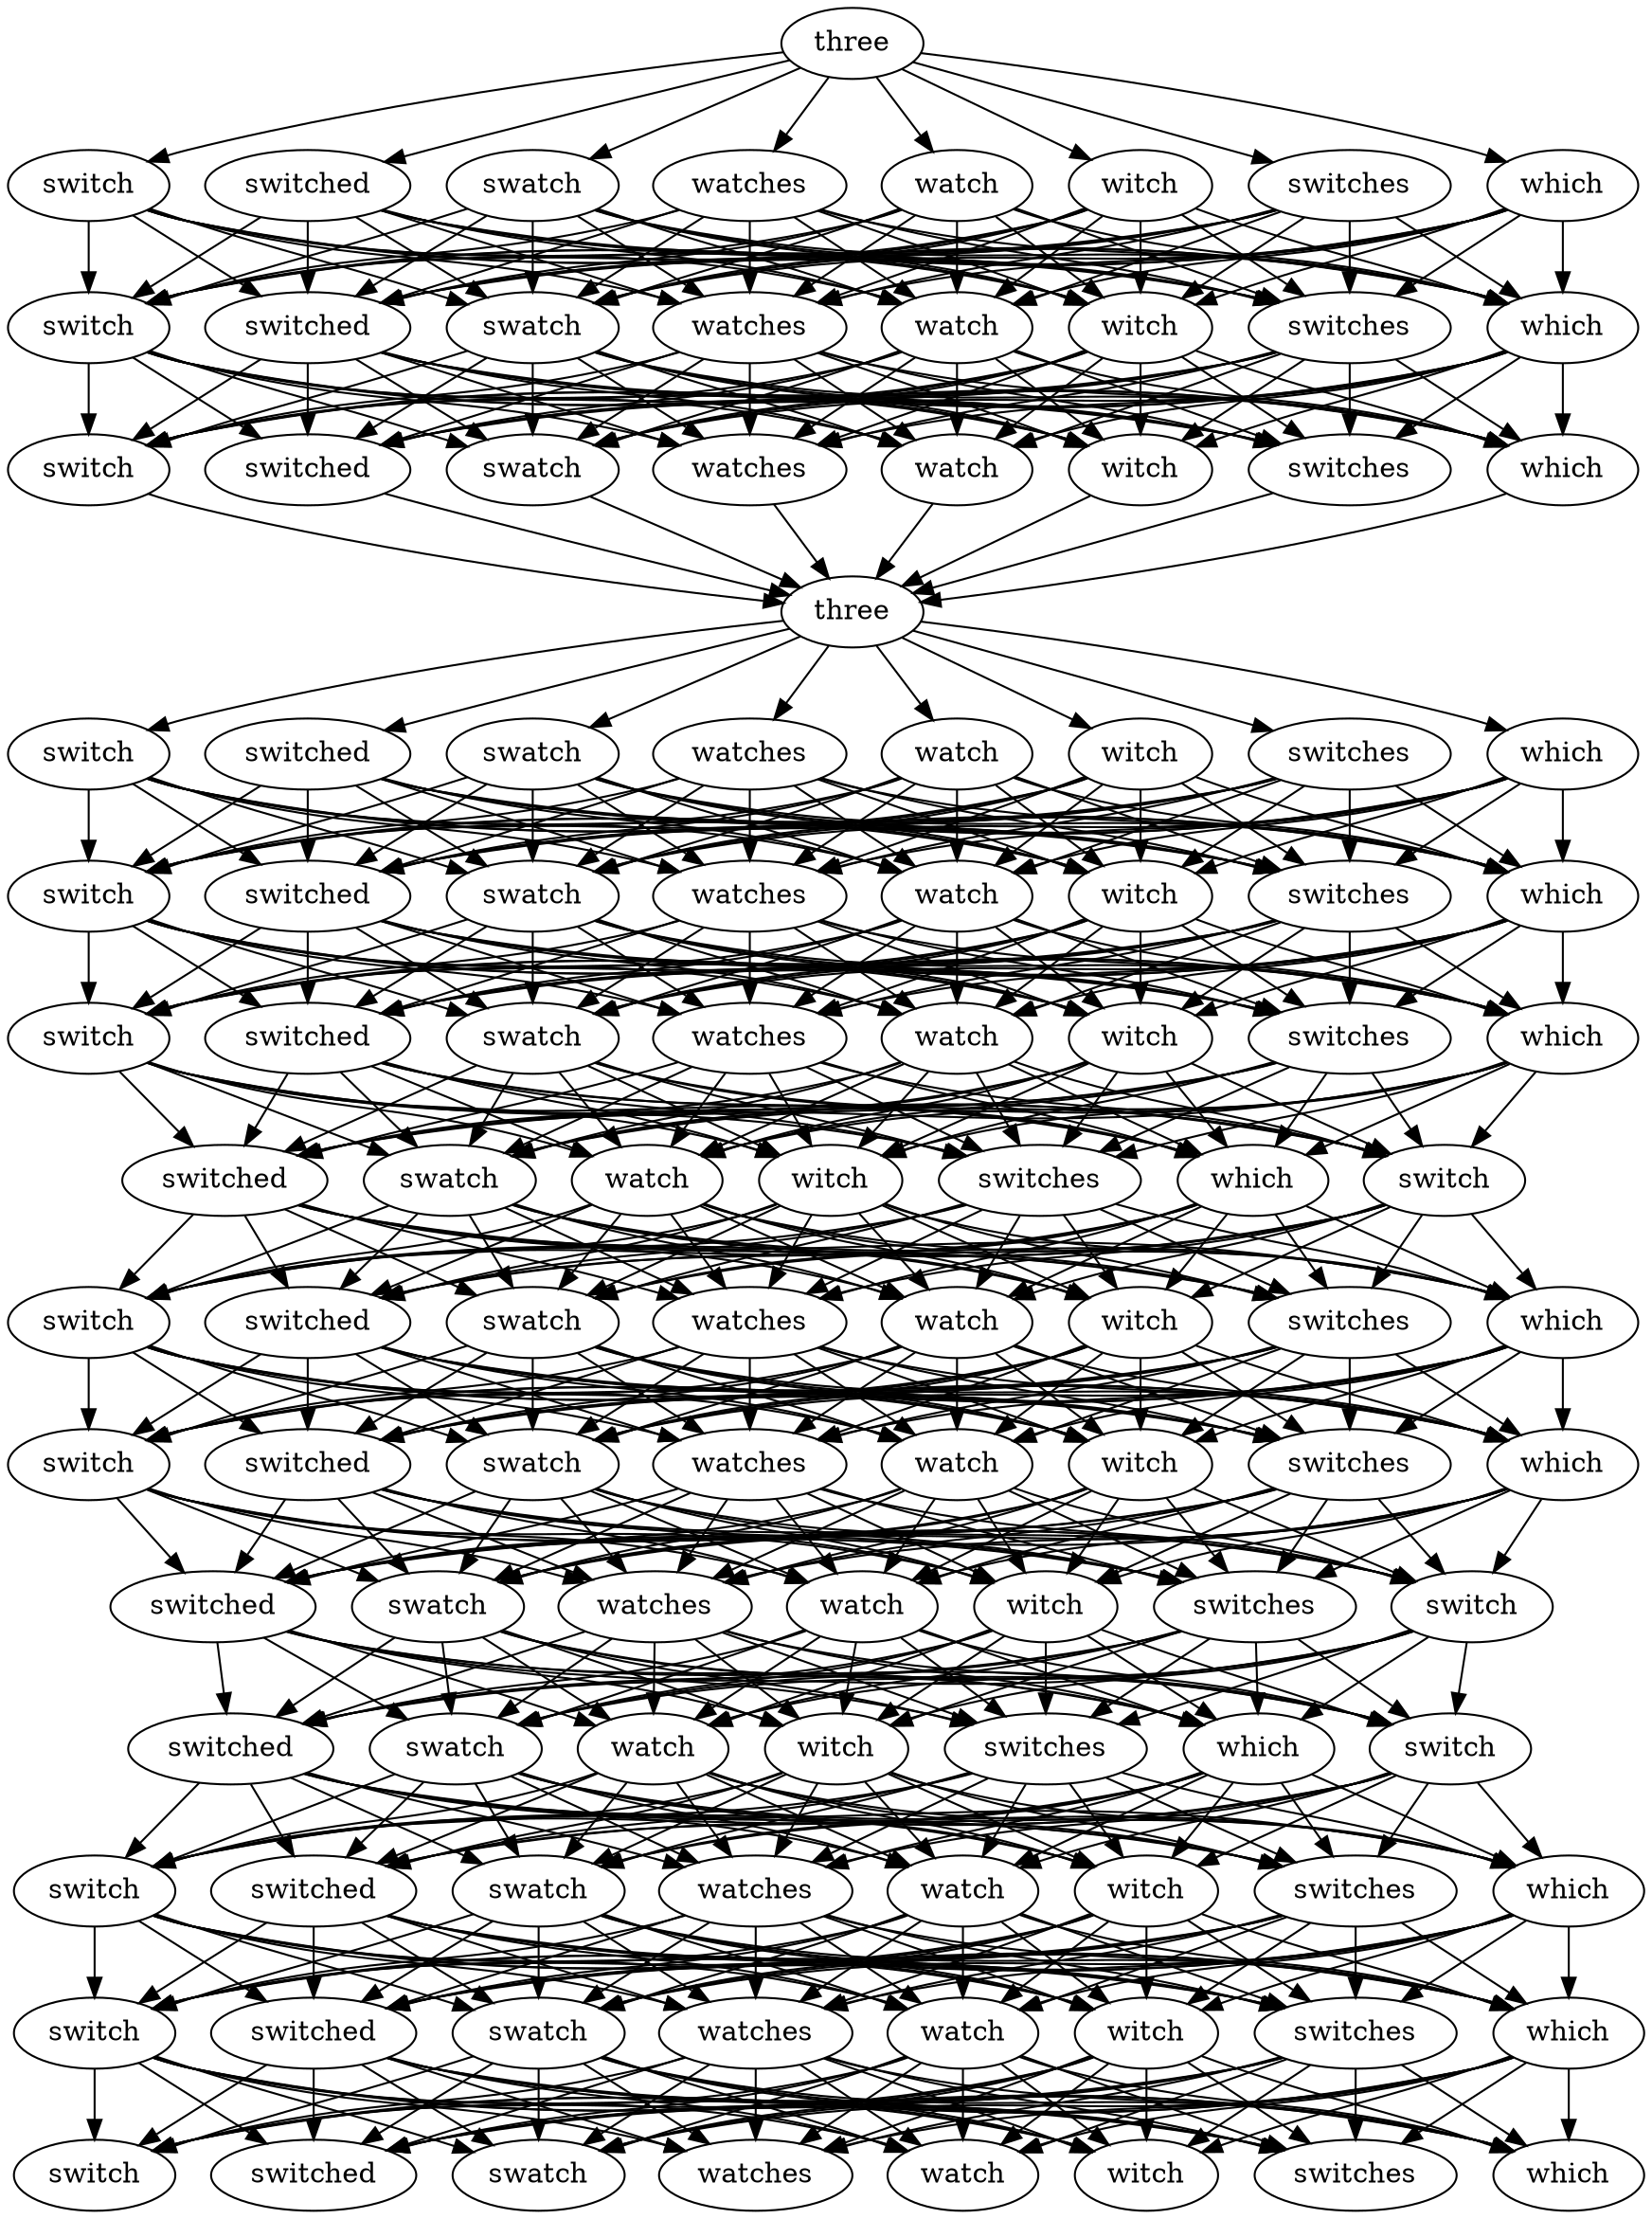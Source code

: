 digraph {
	140326006880632 [label=three]
	140326006880912 [label=swatch]
	140326006881136 [label=watches]
	140326006881304 [label=watch]
	140326006881360 [label=witch]
	140326006881416 [label=switches]
	140326006881192 [label=which]
	140326006881248 [label=switch]
	140326006880520 [label=switched]
	140326006881584 [label=swatch]
	140326006881640 [label=watches]
	140326006880968 [label=watch]
	140326006881472 [label=witch]
	140326006881808 [label=switches]
	140326006881920 [label=which]
	140326006882032 [label=switch]
	140326006882144 [label=switched]
	140326006882200 [label=swatch]
	140326006881696 [label=watches]
	140326006881752 [label=watch]
	140326006882088 [label=witch]
	140326006881976 [label=switches]
	140326006881864 [label=which]
	140326006882256 [label=switch]
	140326006898760 [label=switched]
	140326006898816 [label=three]
	140326006898872 [label=swatch]
	140326006898928 [label=watches]
	140326006898984 [label=watch]
	140326006899040 [label=witch]
	140326006899096 [label=switches]
	140326006899152 [label=which]
	140326006899208 [label=switch]
	140326006899264 [label=switched]
	140326006899320 [label=swatch]
	140326006899376 [label=watches]
	140326006899432 [label=watch]
	140326006899488 [label=witch]
	140326006899544 [label=switches]
	140326006899600 [label=which]
	140326006899656 [label=switch]
	140326006899712 [label=switched]
	140326006899768 [label=swatch]
	140326006899824 [label=watches]
	140326006899880 [label=watch]
	140326006899936 [label=witch]
	140326006899992 [label=switches]
	140326006900048 [label=which]
	140326006900104 [label=switch]
	140326006900160 [label=switched]
	140326006900216 [label=swatch]
	140326006900272 [label=watch]
	140326006900328 [label=witch]
	140326006900384 [label=switches]
	140326006900440 [label=which]
	140326006900496 [label=switch]
	140326006900552 [label=switched]
	140326006900608 [label=swatch]
	140326006900664 [label=watches]
	140326006900720 [label=watch]
	140326006900776 [label=witch]
	140326006900832 [label=switches]
	140326006900888 [label=which]
	140326006900944 [label=switch]
	140326006901000 [label=switched]
	140326006901056 [label=swatch]
	140326006901112 [label=watches]
	140326006901168 [label=watch]
	140326006901224 [label=witch]
	140326006901280 [label=switches]
	140326006901336 [label=which]
	140326006901392 [label=switch]
	140326006901448 [label=switched]
	140326006901504 [label=swatch]
	140326006901560 [label=watches]
	140326006901616 [label=watch]
	140326006901672 [label=witch]
	140326006901728 [label=switches]
	140326006901784 [label=switch]
	140326006901840 [label=switched]
	140326006901896 [label=swatch]
	140326006901952 [label=watch]
	140326006902008 [label=witch]
	140326006902064 [label=switches]
	140326006902120 [label=which]
	140326006902176 [label=switch]
	140326006902232 [label=switched]
	140326006902288 [label=swatch]
	140326006902344 [label=watches]
	140326006902400 [label=watch]
	140326006902456 [label=witch]
	140326006902512 [label=switches]
	140326006902568 [label=which]
	140326006902624 [label=switch]
	140326006902680 [label=switched]
	140326006902736 [label=swatch]
	140326006964296 [label=watches]
	140326006964352 [label=watch]
	140326006964408 [label=witch]
	140326006964464 [label=switches]
	140326006964520 [label=which]
	140326006964576 [label=switch]
	140326006964632 [label=switched]
	140326006964688 [label=swatch]
	140326006964744 [label=watches]
	140326006964800 [label=watch]
	140326006964856 [label=witch]
	140326006964912 [label=switches]
	140326006964968 [label=which]
	140326006965024 [label=switch]
	140326006965080 [label=switched]
	140326006880632 -> 140326006880912 [constaint=false]
	140326006880912 -> 140326006881584 [constaint=false]
	140326006881584 -> 140326006882200 [constaint=false]
	140326006882200 -> 140326006898816 [constaint=false]
	140326006898816 -> 140326006898872 [constaint=false]
	140326006898872 -> 140326006899320 [constaint=false]
	140326006899320 -> 140326006899768 [constaint=false]
	140326006899768 -> 140326006900216 [constaint=false]
	140326006900216 -> 140326006900608 [constaint=false]
	140326006900608 -> 140326006901056 [constaint=false]
	140326006901056 -> 140326006901504 [constaint=false]
	140326006901504 -> 140326006901896 [constaint=false]
	140326006901896 -> 140326006902288 [constaint=false]
	140326006902288 -> 140326006902736 [constaint=false]
	140326006902736 -> 140326006964688 [constaint=false]
	140326006902736 -> 140326006964744 [constaint=false]
	140326006902736 -> 140326006964800 [constaint=false]
	140326006902736 -> 140326006964856 [constaint=false]
	140326006902736 -> 140326006964912 [constaint=false]
	140326006902736 -> 140326006964968 [constaint=false]
	140326006902736 -> 140326006965024 [constaint=false]
	140326006902736 -> 140326006965080 [constaint=false]
	140326006902288 -> 140326006964296 [constaint=false]
	140326006964296 -> 140326006964688 [constaint=false]
	140326006964296 -> 140326006964744 [constaint=false]
	140326006964296 -> 140326006964800 [constaint=false]
	140326006964296 -> 140326006964856 [constaint=false]
	140326006964296 -> 140326006964912 [constaint=false]
	140326006964296 -> 140326006964968 [constaint=false]
	140326006964296 -> 140326006965024 [constaint=false]
	140326006964296 -> 140326006965080 [constaint=false]
	140326006902288 -> 140326006964352 [constaint=false]
	140326006964352 -> 140326006964688 [constaint=false]
	140326006964352 -> 140326006964744 [constaint=false]
	140326006964352 -> 140326006964800 [constaint=false]
	140326006964352 -> 140326006964856 [constaint=false]
	140326006964352 -> 140326006964912 [constaint=false]
	140326006964352 -> 140326006964968 [constaint=false]
	140326006964352 -> 140326006965024 [constaint=false]
	140326006964352 -> 140326006965080 [constaint=false]
	140326006902288 -> 140326006964408 [constaint=false]
	140326006964408 -> 140326006964688 [constaint=false]
	140326006964408 -> 140326006964744 [constaint=false]
	140326006964408 -> 140326006964800 [constaint=false]
	140326006964408 -> 140326006964856 [constaint=false]
	140326006964408 -> 140326006964912 [constaint=false]
	140326006964408 -> 140326006964968 [constaint=false]
	140326006964408 -> 140326006965024 [constaint=false]
	140326006964408 -> 140326006965080 [constaint=false]
	140326006902288 -> 140326006964464 [constaint=false]
	140326006964464 -> 140326006964688 [constaint=false]
	140326006964464 -> 140326006964744 [constaint=false]
	140326006964464 -> 140326006964800 [constaint=false]
	140326006964464 -> 140326006964856 [constaint=false]
	140326006964464 -> 140326006964912 [constaint=false]
	140326006964464 -> 140326006964968 [constaint=false]
	140326006964464 -> 140326006965024 [constaint=false]
	140326006964464 -> 140326006965080 [constaint=false]
	140326006902288 -> 140326006964520 [constaint=false]
	140326006964520 -> 140326006964688 [constaint=false]
	140326006964520 -> 140326006964744 [constaint=false]
	140326006964520 -> 140326006964800 [constaint=false]
	140326006964520 -> 140326006964856 [constaint=false]
	140326006964520 -> 140326006964912 [constaint=false]
	140326006964520 -> 140326006964968 [constaint=false]
	140326006964520 -> 140326006965024 [constaint=false]
	140326006964520 -> 140326006965080 [constaint=false]
	140326006902288 -> 140326006964576 [constaint=false]
	140326006964576 -> 140326006964688 [constaint=false]
	140326006964576 -> 140326006964744 [constaint=false]
	140326006964576 -> 140326006964800 [constaint=false]
	140326006964576 -> 140326006964856 [constaint=false]
	140326006964576 -> 140326006964912 [constaint=false]
	140326006964576 -> 140326006964968 [constaint=false]
	140326006964576 -> 140326006965024 [constaint=false]
	140326006964576 -> 140326006965080 [constaint=false]
	140326006902288 -> 140326006964632 [constaint=false]
	140326006964632 -> 140326006964688 [constaint=false]
	140326006964632 -> 140326006964744 [constaint=false]
	140326006964632 -> 140326006964800 [constaint=false]
	140326006964632 -> 140326006964856 [constaint=false]
	140326006964632 -> 140326006964912 [constaint=false]
	140326006964632 -> 140326006964968 [constaint=false]
	140326006964632 -> 140326006965024 [constaint=false]
	140326006964632 -> 140326006965080 [constaint=false]
	140326006901896 -> 140326006902344 [constaint=false]
	140326006902344 -> 140326006902736 [constaint=false]
	140326006902344 -> 140326006964296 [constaint=false]
	140326006902344 -> 140326006964352 [constaint=false]
	140326006902344 -> 140326006964408 [constaint=false]
	140326006902344 -> 140326006964464 [constaint=false]
	140326006902344 -> 140326006964520 [constaint=false]
	140326006902344 -> 140326006964576 [constaint=false]
	140326006902344 -> 140326006964632 [constaint=false]
	140326006901896 -> 140326006902400 [constaint=false]
	140326006902400 -> 140326006902736 [constaint=false]
	140326006902400 -> 140326006964296 [constaint=false]
	140326006902400 -> 140326006964352 [constaint=false]
	140326006902400 -> 140326006964408 [constaint=false]
	140326006902400 -> 140326006964464 [constaint=false]
	140326006902400 -> 140326006964520 [constaint=false]
	140326006902400 -> 140326006964576 [constaint=false]
	140326006902400 -> 140326006964632 [constaint=false]
	140326006901896 -> 140326006902456 [constaint=false]
	140326006902456 -> 140326006902736 [constaint=false]
	140326006902456 -> 140326006964296 [constaint=false]
	140326006902456 -> 140326006964352 [constaint=false]
	140326006902456 -> 140326006964408 [constaint=false]
	140326006902456 -> 140326006964464 [constaint=false]
	140326006902456 -> 140326006964520 [constaint=false]
	140326006902456 -> 140326006964576 [constaint=false]
	140326006902456 -> 140326006964632 [constaint=false]
	140326006901896 -> 140326006902512 [constaint=false]
	140326006902512 -> 140326006902736 [constaint=false]
	140326006902512 -> 140326006964296 [constaint=false]
	140326006902512 -> 140326006964352 [constaint=false]
	140326006902512 -> 140326006964408 [constaint=false]
	140326006902512 -> 140326006964464 [constaint=false]
	140326006902512 -> 140326006964520 [constaint=false]
	140326006902512 -> 140326006964576 [constaint=false]
	140326006902512 -> 140326006964632 [constaint=false]
	140326006901896 -> 140326006902568 [constaint=false]
	140326006902568 -> 140326006902736 [constaint=false]
	140326006902568 -> 140326006964296 [constaint=false]
	140326006902568 -> 140326006964352 [constaint=false]
	140326006902568 -> 140326006964408 [constaint=false]
	140326006902568 -> 140326006964464 [constaint=false]
	140326006902568 -> 140326006964520 [constaint=false]
	140326006902568 -> 140326006964576 [constaint=false]
	140326006902568 -> 140326006964632 [constaint=false]
	140326006901896 -> 140326006902624 [constaint=false]
	140326006902624 -> 140326006902736 [constaint=false]
	140326006902624 -> 140326006964296 [constaint=false]
	140326006902624 -> 140326006964352 [constaint=false]
	140326006902624 -> 140326006964408 [constaint=false]
	140326006902624 -> 140326006964464 [constaint=false]
	140326006902624 -> 140326006964520 [constaint=false]
	140326006902624 -> 140326006964576 [constaint=false]
	140326006902624 -> 140326006964632 [constaint=false]
	140326006901896 -> 140326006902680 [constaint=false]
	140326006902680 -> 140326006902736 [constaint=false]
	140326006902680 -> 140326006964296 [constaint=false]
	140326006902680 -> 140326006964352 [constaint=false]
	140326006902680 -> 140326006964408 [constaint=false]
	140326006902680 -> 140326006964464 [constaint=false]
	140326006902680 -> 140326006964520 [constaint=false]
	140326006902680 -> 140326006964576 [constaint=false]
	140326006902680 -> 140326006964632 [constaint=false]
	140326006901504 -> 140326006901952 [constaint=false]
	140326006901952 -> 140326006902288 [constaint=false]
	140326006901952 -> 140326006902344 [constaint=false]
	140326006901952 -> 140326006902400 [constaint=false]
	140326006901952 -> 140326006902456 [constaint=false]
	140326006901952 -> 140326006902512 [constaint=false]
	140326006901952 -> 140326006902568 [constaint=false]
	140326006901952 -> 140326006902624 [constaint=false]
	140326006901952 -> 140326006902680 [constaint=false]
	140326006901504 -> 140326006902008 [constaint=false]
	140326006902008 -> 140326006902288 [constaint=false]
	140326006902008 -> 140326006902344 [constaint=false]
	140326006902008 -> 140326006902400 [constaint=false]
	140326006902008 -> 140326006902456 [constaint=false]
	140326006902008 -> 140326006902512 [constaint=false]
	140326006902008 -> 140326006902568 [constaint=false]
	140326006902008 -> 140326006902624 [constaint=false]
	140326006902008 -> 140326006902680 [constaint=false]
	140326006901504 -> 140326006902064 [constaint=false]
	140326006902064 -> 140326006902288 [constaint=false]
	140326006902064 -> 140326006902344 [constaint=false]
	140326006902064 -> 140326006902400 [constaint=false]
	140326006902064 -> 140326006902456 [constaint=false]
	140326006902064 -> 140326006902512 [constaint=false]
	140326006902064 -> 140326006902568 [constaint=false]
	140326006902064 -> 140326006902624 [constaint=false]
	140326006902064 -> 140326006902680 [constaint=false]
	140326006901504 -> 140326006902120 [constaint=false]
	140326006902120 -> 140326006902288 [constaint=false]
	140326006902120 -> 140326006902344 [constaint=false]
	140326006902120 -> 140326006902400 [constaint=false]
	140326006902120 -> 140326006902456 [constaint=false]
	140326006902120 -> 140326006902512 [constaint=false]
	140326006902120 -> 140326006902568 [constaint=false]
	140326006902120 -> 140326006902624 [constaint=false]
	140326006902120 -> 140326006902680 [constaint=false]
	140326006901504 -> 140326006902176 [constaint=false]
	140326006902176 -> 140326006902288 [constaint=false]
	140326006902176 -> 140326006902344 [constaint=false]
	140326006902176 -> 140326006902400 [constaint=false]
	140326006902176 -> 140326006902456 [constaint=false]
	140326006902176 -> 140326006902512 [constaint=false]
	140326006902176 -> 140326006902568 [constaint=false]
	140326006902176 -> 140326006902624 [constaint=false]
	140326006902176 -> 140326006902680 [constaint=false]
	140326006901504 -> 140326006902232 [constaint=false]
	140326006902232 -> 140326006902288 [constaint=false]
	140326006902232 -> 140326006902344 [constaint=false]
	140326006902232 -> 140326006902400 [constaint=false]
	140326006902232 -> 140326006902456 [constaint=false]
	140326006902232 -> 140326006902512 [constaint=false]
	140326006902232 -> 140326006902568 [constaint=false]
	140326006902232 -> 140326006902624 [constaint=false]
	140326006902232 -> 140326006902680 [constaint=false]
	140326006901056 -> 140326006901560 [constaint=false]
	140326006901560 -> 140326006901896 [constaint=false]
	140326006901560 -> 140326006901952 [constaint=false]
	140326006901560 -> 140326006902008 [constaint=false]
	140326006901560 -> 140326006902064 [constaint=false]
	140326006901560 -> 140326006902120 [constaint=false]
	140326006901560 -> 140326006902176 [constaint=false]
	140326006901560 -> 140326006902232 [constaint=false]
	140326006901056 -> 140326006901616 [constaint=false]
	140326006901616 -> 140326006901896 [constaint=false]
	140326006901616 -> 140326006901952 [constaint=false]
	140326006901616 -> 140326006902008 [constaint=false]
	140326006901616 -> 140326006902064 [constaint=false]
	140326006901616 -> 140326006902120 [constaint=false]
	140326006901616 -> 140326006902176 [constaint=false]
	140326006901616 -> 140326006902232 [constaint=false]
	140326006901056 -> 140326006901672 [constaint=false]
	140326006901672 -> 140326006901896 [constaint=false]
	140326006901672 -> 140326006901952 [constaint=false]
	140326006901672 -> 140326006902008 [constaint=false]
	140326006901672 -> 140326006902064 [constaint=false]
	140326006901672 -> 140326006902120 [constaint=false]
	140326006901672 -> 140326006902176 [constaint=false]
	140326006901672 -> 140326006902232 [constaint=false]
	140326006901056 -> 140326006901728 [constaint=false]
	140326006901728 -> 140326006901896 [constaint=false]
	140326006901728 -> 140326006901952 [constaint=false]
	140326006901728 -> 140326006902008 [constaint=false]
	140326006901728 -> 140326006902064 [constaint=false]
	140326006901728 -> 140326006902120 [constaint=false]
	140326006901728 -> 140326006902176 [constaint=false]
	140326006901728 -> 140326006902232 [constaint=false]
	140326006901056 -> 140326006901784 [constaint=false]
	140326006901784 -> 140326006901896 [constaint=false]
	140326006901784 -> 140326006901952 [constaint=false]
	140326006901784 -> 140326006902008 [constaint=false]
	140326006901784 -> 140326006902064 [constaint=false]
	140326006901784 -> 140326006902120 [constaint=false]
	140326006901784 -> 140326006902176 [constaint=false]
	140326006901784 -> 140326006902232 [constaint=false]
	140326006901056 -> 140326006901840 [constaint=false]
	140326006901840 -> 140326006901896 [constaint=false]
	140326006901840 -> 140326006901952 [constaint=false]
	140326006901840 -> 140326006902008 [constaint=false]
	140326006901840 -> 140326006902064 [constaint=false]
	140326006901840 -> 140326006902120 [constaint=false]
	140326006901840 -> 140326006902176 [constaint=false]
	140326006901840 -> 140326006902232 [constaint=false]
	140326006900608 -> 140326006901112 [constaint=false]
	140326006901112 -> 140326006901504 [constaint=false]
	140326006901112 -> 140326006901560 [constaint=false]
	140326006901112 -> 140326006901616 [constaint=false]
	140326006901112 -> 140326006901672 [constaint=false]
	140326006901112 -> 140326006901728 [constaint=false]
	140326006901112 -> 140326006901784 [constaint=false]
	140326006901112 -> 140326006901840 [constaint=false]
	140326006900608 -> 140326006901168 [constaint=false]
	140326006901168 -> 140326006901504 [constaint=false]
	140326006901168 -> 140326006901560 [constaint=false]
	140326006901168 -> 140326006901616 [constaint=false]
	140326006901168 -> 140326006901672 [constaint=false]
	140326006901168 -> 140326006901728 [constaint=false]
	140326006901168 -> 140326006901784 [constaint=false]
	140326006901168 -> 140326006901840 [constaint=false]
	140326006900608 -> 140326006901224 [constaint=false]
	140326006901224 -> 140326006901504 [constaint=false]
	140326006901224 -> 140326006901560 [constaint=false]
	140326006901224 -> 140326006901616 [constaint=false]
	140326006901224 -> 140326006901672 [constaint=false]
	140326006901224 -> 140326006901728 [constaint=false]
	140326006901224 -> 140326006901784 [constaint=false]
	140326006901224 -> 140326006901840 [constaint=false]
	140326006900608 -> 140326006901280 [constaint=false]
	140326006901280 -> 140326006901504 [constaint=false]
	140326006901280 -> 140326006901560 [constaint=false]
	140326006901280 -> 140326006901616 [constaint=false]
	140326006901280 -> 140326006901672 [constaint=false]
	140326006901280 -> 140326006901728 [constaint=false]
	140326006901280 -> 140326006901784 [constaint=false]
	140326006901280 -> 140326006901840 [constaint=false]
	140326006900608 -> 140326006901336 [constaint=false]
	140326006901336 -> 140326006901504 [constaint=false]
	140326006901336 -> 140326006901560 [constaint=false]
	140326006901336 -> 140326006901616 [constaint=false]
	140326006901336 -> 140326006901672 [constaint=false]
	140326006901336 -> 140326006901728 [constaint=false]
	140326006901336 -> 140326006901784 [constaint=false]
	140326006901336 -> 140326006901840 [constaint=false]
	140326006900608 -> 140326006901392 [constaint=false]
	140326006901392 -> 140326006901504 [constaint=false]
	140326006901392 -> 140326006901560 [constaint=false]
	140326006901392 -> 140326006901616 [constaint=false]
	140326006901392 -> 140326006901672 [constaint=false]
	140326006901392 -> 140326006901728 [constaint=false]
	140326006901392 -> 140326006901784 [constaint=false]
	140326006901392 -> 140326006901840 [constaint=false]
	140326006900608 -> 140326006901448 [constaint=false]
	140326006901448 -> 140326006901504 [constaint=false]
	140326006901448 -> 140326006901560 [constaint=false]
	140326006901448 -> 140326006901616 [constaint=false]
	140326006901448 -> 140326006901672 [constaint=false]
	140326006901448 -> 140326006901728 [constaint=false]
	140326006901448 -> 140326006901784 [constaint=false]
	140326006901448 -> 140326006901840 [constaint=false]
	140326006900216 -> 140326006900664 [constaint=false]
	140326006900664 -> 140326006901056 [constaint=false]
	140326006900664 -> 140326006901112 [constaint=false]
	140326006900664 -> 140326006901168 [constaint=false]
	140326006900664 -> 140326006901224 [constaint=false]
	140326006900664 -> 140326006901280 [constaint=false]
	140326006900664 -> 140326006901336 [constaint=false]
	140326006900664 -> 140326006901392 [constaint=false]
	140326006900664 -> 140326006901448 [constaint=false]
	140326006900216 -> 140326006900720 [constaint=false]
	140326006900720 -> 140326006901056 [constaint=false]
	140326006900720 -> 140326006901112 [constaint=false]
	140326006900720 -> 140326006901168 [constaint=false]
	140326006900720 -> 140326006901224 [constaint=false]
	140326006900720 -> 140326006901280 [constaint=false]
	140326006900720 -> 140326006901336 [constaint=false]
	140326006900720 -> 140326006901392 [constaint=false]
	140326006900720 -> 140326006901448 [constaint=false]
	140326006900216 -> 140326006900776 [constaint=false]
	140326006900776 -> 140326006901056 [constaint=false]
	140326006900776 -> 140326006901112 [constaint=false]
	140326006900776 -> 140326006901168 [constaint=false]
	140326006900776 -> 140326006901224 [constaint=false]
	140326006900776 -> 140326006901280 [constaint=false]
	140326006900776 -> 140326006901336 [constaint=false]
	140326006900776 -> 140326006901392 [constaint=false]
	140326006900776 -> 140326006901448 [constaint=false]
	140326006900216 -> 140326006900832 [constaint=false]
	140326006900832 -> 140326006901056 [constaint=false]
	140326006900832 -> 140326006901112 [constaint=false]
	140326006900832 -> 140326006901168 [constaint=false]
	140326006900832 -> 140326006901224 [constaint=false]
	140326006900832 -> 140326006901280 [constaint=false]
	140326006900832 -> 140326006901336 [constaint=false]
	140326006900832 -> 140326006901392 [constaint=false]
	140326006900832 -> 140326006901448 [constaint=false]
	140326006900216 -> 140326006900888 [constaint=false]
	140326006900888 -> 140326006901056 [constaint=false]
	140326006900888 -> 140326006901112 [constaint=false]
	140326006900888 -> 140326006901168 [constaint=false]
	140326006900888 -> 140326006901224 [constaint=false]
	140326006900888 -> 140326006901280 [constaint=false]
	140326006900888 -> 140326006901336 [constaint=false]
	140326006900888 -> 140326006901392 [constaint=false]
	140326006900888 -> 140326006901448 [constaint=false]
	140326006900216 -> 140326006900944 [constaint=false]
	140326006900944 -> 140326006901056 [constaint=false]
	140326006900944 -> 140326006901112 [constaint=false]
	140326006900944 -> 140326006901168 [constaint=false]
	140326006900944 -> 140326006901224 [constaint=false]
	140326006900944 -> 140326006901280 [constaint=false]
	140326006900944 -> 140326006901336 [constaint=false]
	140326006900944 -> 140326006901392 [constaint=false]
	140326006900944 -> 140326006901448 [constaint=false]
	140326006900216 -> 140326006901000 [constaint=false]
	140326006901000 -> 140326006901056 [constaint=false]
	140326006901000 -> 140326006901112 [constaint=false]
	140326006901000 -> 140326006901168 [constaint=false]
	140326006901000 -> 140326006901224 [constaint=false]
	140326006901000 -> 140326006901280 [constaint=false]
	140326006901000 -> 140326006901336 [constaint=false]
	140326006901000 -> 140326006901392 [constaint=false]
	140326006901000 -> 140326006901448 [constaint=false]
	140326006899768 -> 140326006900272 [constaint=false]
	140326006900272 -> 140326006900608 [constaint=false]
	140326006900272 -> 140326006900664 [constaint=false]
	140326006900272 -> 140326006900720 [constaint=false]
	140326006900272 -> 140326006900776 [constaint=false]
	140326006900272 -> 140326006900832 [constaint=false]
	140326006900272 -> 140326006900888 [constaint=false]
	140326006900272 -> 140326006900944 [constaint=false]
	140326006900272 -> 140326006901000 [constaint=false]
	140326006899768 -> 140326006900328 [constaint=false]
	140326006900328 -> 140326006900608 [constaint=false]
	140326006900328 -> 140326006900664 [constaint=false]
	140326006900328 -> 140326006900720 [constaint=false]
	140326006900328 -> 140326006900776 [constaint=false]
	140326006900328 -> 140326006900832 [constaint=false]
	140326006900328 -> 140326006900888 [constaint=false]
	140326006900328 -> 140326006900944 [constaint=false]
	140326006900328 -> 140326006901000 [constaint=false]
	140326006899768 -> 140326006900384 [constaint=false]
	140326006900384 -> 140326006900608 [constaint=false]
	140326006900384 -> 140326006900664 [constaint=false]
	140326006900384 -> 140326006900720 [constaint=false]
	140326006900384 -> 140326006900776 [constaint=false]
	140326006900384 -> 140326006900832 [constaint=false]
	140326006900384 -> 140326006900888 [constaint=false]
	140326006900384 -> 140326006900944 [constaint=false]
	140326006900384 -> 140326006901000 [constaint=false]
	140326006899768 -> 140326006900440 [constaint=false]
	140326006900440 -> 140326006900608 [constaint=false]
	140326006900440 -> 140326006900664 [constaint=false]
	140326006900440 -> 140326006900720 [constaint=false]
	140326006900440 -> 140326006900776 [constaint=false]
	140326006900440 -> 140326006900832 [constaint=false]
	140326006900440 -> 140326006900888 [constaint=false]
	140326006900440 -> 140326006900944 [constaint=false]
	140326006900440 -> 140326006901000 [constaint=false]
	140326006899768 -> 140326006900496 [constaint=false]
	140326006900496 -> 140326006900608 [constaint=false]
	140326006900496 -> 140326006900664 [constaint=false]
	140326006900496 -> 140326006900720 [constaint=false]
	140326006900496 -> 140326006900776 [constaint=false]
	140326006900496 -> 140326006900832 [constaint=false]
	140326006900496 -> 140326006900888 [constaint=false]
	140326006900496 -> 140326006900944 [constaint=false]
	140326006900496 -> 140326006901000 [constaint=false]
	140326006899768 -> 140326006900552 [constaint=false]
	140326006900552 -> 140326006900608 [constaint=false]
	140326006900552 -> 140326006900664 [constaint=false]
	140326006900552 -> 140326006900720 [constaint=false]
	140326006900552 -> 140326006900776 [constaint=false]
	140326006900552 -> 140326006900832 [constaint=false]
	140326006900552 -> 140326006900888 [constaint=false]
	140326006900552 -> 140326006900944 [constaint=false]
	140326006900552 -> 140326006901000 [constaint=false]
	140326006899320 -> 140326006899824 [constaint=false]
	140326006899824 -> 140326006900216 [constaint=false]
	140326006899824 -> 140326006900272 [constaint=false]
	140326006899824 -> 140326006900328 [constaint=false]
	140326006899824 -> 140326006900384 [constaint=false]
	140326006899824 -> 140326006900440 [constaint=false]
	140326006899824 -> 140326006900496 [constaint=false]
	140326006899824 -> 140326006900552 [constaint=false]
	140326006899320 -> 140326006899880 [constaint=false]
	140326006899880 -> 140326006900216 [constaint=false]
	140326006899880 -> 140326006900272 [constaint=false]
	140326006899880 -> 140326006900328 [constaint=false]
	140326006899880 -> 140326006900384 [constaint=false]
	140326006899880 -> 140326006900440 [constaint=false]
	140326006899880 -> 140326006900496 [constaint=false]
	140326006899880 -> 140326006900552 [constaint=false]
	140326006899320 -> 140326006899936 [constaint=false]
	140326006899936 -> 140326006900216 [constaint=false]
	140326006899936 -> 140326006900272 [constaint=false]
	140326006899936 -> 140326006900328 [constaint=false]
	140326006899936 -> 140326006900384 [constaint=false]
	140326006899936 -> 140326006900440 [constaint=false]
	140326006899936 -> 140326006900496 [constaint=false]
	140326006899936 -> 140326006900552 [constaint=false]
	140326006899320 -> 140326006899992 [constaint=false]
	140326006899992 -> 140326006900216 [constaint=false]
	140326006899992 -> 140326006900272 [constaint=false]
	140326006899992 -> 140326006900328 [constaint=false]
	140326006899992 -> 140326006900384 [constaint=false]
	140326006899992 -> 140326006900440 [constaint=false]
	140326006899992 -> 140326006900496 [constaint=false]
	140326006899992 -> 140326006900552 [constaint=false]
	140326006899320 -> 140326006900048 [constaint=false]
	140326006900048 -> 140326006900216 [constaint=false]
	140326006900048 -> 140326006900272 [constaint=false]
	140326006900048 -> 140326006900328 [constaint=false]
	140326006900048 -> 140326006900384 [constaint=false]
	140326006900048 -> 140326006900440 [constaint=false]
	140326006900048 -> 140326006900496 [constaint=false]
	140326006900048 -> 140326006900552 [constaint=false]
	140326006899320 -> 140326006900104 [constaint=false]
	140326006900104 -> 140326006900216 [constaint=false]
	140326006900104 -> 140326006900272 [constaint=false]
	140326006900104 -> 140326006900328 [constaint=false]
	140326006900104 -> 140326006900384 [constaint=false]
	140326006900104 -> 140326006900440 [constaint=false]
	140326006900104 -> 140326006900496 [constaint=false]
	140326006900104 -> 140326006900552 [constaint=false]
	140326006899320 -> 140326006900160 [constaint=false]
	140326006900160 -> 140326006900216 [constaint=false]
	140326006900160 -> 140326006900272 [constaint=false]
	140326006900160 -> 140326006900328 [constaint=false]
	140326006900160 -> 140326006900384 [constaint=false]
	140326006900160 -> 140326006900440 [constaint=false]
	140326006900160 -> 140326006900496 [constaint=false]
	140326006900160 -> 140326006900552 [constaint=false]
	140326006898872 -> 140326006899376 [constaint=false]
	140326006899376 -> 140326006899768 [constaint=false]
	140326006899376 -> 140326006899824 [constaint=false]
	140326006899376 -> 140326006899880 [constaint=false]
	140326006899376 -> 140326006899936 [constaint=false]
	140326006899376 -> 140326006899992 [constaint=false]
	140326006899376 -> 140326006900048 [constaint=false]
	140326006899376 -> 140326006900104 [constaint=false]
	140326006899376 -> 140326006900160 [constaint=false]
	140326006898872 -> 140326006899432 [constaint=false]
	140326006899432 -> 140326006899768 [constaint=false]
	140326006899432 -> 140326006899824 [constaint=false]
	140326006899432 -> 140326006899880 [constaint=false]
	140326006899432 -> 140326006899936 [constaint=false]
	140326006899432 -> 140326006899992 [constaint=false]
	140326006899432 -> 140326006900048 [constaint=false]
	140326006899432 -> 140326006900104 [constaint=false]
	140326006899432 -> 140326006900160 [constaint=false]
	140326006898872 -> 140326006899488 [constaint=false]
	140326006899488 -> 140326006899768 [constaint=false]
	140326006899488 -> 140326006899824 [constaint=false]
	140326006899488 -> 140326006899880 [constaint=false]
	140326006899488 -> 140326006899936 [constaint=false]
	140326006899488 -> 140326006899992 [constaint=false]
	140326006899488 -> 140326006900048 [constaint=false]
	140326006899488 -> 140326006900104 [constaint=false]
	140326006899488 -> 140326006900160 [constaint=false]
	140326006898872 -> 140326006899544 [constaint=false]
	140326006899544 -> 140326006899768 [constaint=false]
	140326006899544 -> 140326006899824 [constaint=false]
	140326006899544 -> 140326006899880 [constaint=false]
	140326006899544 -> 140326006899936 [constaint=false]
	140326006899544 -> 140326006899992 [constaint=false]
	140326006899544 -> 140326006900048 [constaint=false]
	140326006899544 -> 140326006900104 [constaint=false]
	140326006899544 -> 140326006900160 [constaint=false]
	140326006898872 -> 140326006899600 [constaint=false]
	140326006899600 -> 140326006899768 [constaint=false]
	140326006899600 -> 140326006899824 [constaint=false]
	140326006899600 -> 140326006899880 [constaint=false]
	140326006899600 -> 140326006899936 [constaint=false]
	140326006899600 -> 140326006899992 [constaint=false]
	140326006899600 -> 140326006900048 [constaint=false]
	140326006899600 -> 140326006900104 [constaint=false]
	140326006899600 -> 140326006900160 [constaint=false]
	140326006898872 -> 140326006899656 [constaint=false]
	140326006899656 -> 140326006899768 [constaint=false]
	140326006899656 -> 140326006899824 [constaint=false]
	140326006899656 -> 140326006899880 [constaint=false]
	140326006899656 -> 140326006899936 [constaint=false]
	140326006899656 -> 140326006899992 [constaint=false]
	140326006899656 -> 140326006900048 [constaint=false]
	140326006899656 -> 140326006900104 [constaint=false]
	140326006899656 -> 140326006900160 [constaint=false]
	140326006898872 -> 140326006899712 [constaint=false]
	140326006899712 -> 140326006899768 [constaint=false]
	140326006899712 -> 140326006899824 [constaint=false]
	140326006899712 -> 140326006899880 [constaint=false]
	140326006899712 -> 140326006899936 [constaint=false]
	140326006899712 -> 140326006899992 [constaint=false]
	140326006899712 -> 140326006900048 [constaint=false]
	140326006899712 -> 140326006900104 [constaint=false]
	140326006899712 -> 140326006900160 [constaint=false]
	140326006898816 -> 140326006898928 [constaint=false]
	140326006898928 -> 140326006899320 [constaint=false]
	140326006898928 -> 140326006899376 [constaint=false]
	140326006898928 -> 140326006899432 [constaint=false]
	140326006898928 -> 140326006899488 [constaint=false]
	140326006898928 -> 140326006899544 [constaint=false]
	140326006898928 -> 140326006899600 [constaint=false]
	140326006898928 -> 140326006899656 [constaint=false]
	140326006898928 -> 140326006899712 [constaint=false]
	140326006898816 -> 140326006898984 [constaint=false]
	140326006898984 -> 140326006899320 [constaint=false]
	140326006898984 -> 140326006899376 [constaint=false]
	140326006898984 -> 140326006899432 [constaint=false]
	140326006898984 -> 140326006899488 [constaint=false]
	140326006898984 -> 140326006899544 [constaint=false]
	140326006898984 -> 140326006899600 [constaint=false]
	140326006898984 -> 140326006899656 [constaint=false]
	140326006898984 -> 140326006899712 [constaint=false]
	140326006898816 -> 140326006899040 [constaint=false]
	140326006899040 -> 140326006899320 [constaint=false]
	140326006899040 -> 140326006899376 [constaint=false]
	140326006899040 -> 140326006899432 [constaint=false]
	140326006899040 -> 140326006899488 [constaint=false]
	140326006899040 -> 140326006899544 [constaint=false]
	140326006899040 -> 140326006899600 [constaint=false]
	140326006899040 -> 140326006899656 [constaint=false]
	140326006899040 -> 140326006899712 [constaint=false]
	140326006898816 -> 140326006899096 [constaint=false]
	140326006899096 -> 140326006899320 [constaint=false]
	140326006899096 -> 140326006899376 [constaint=false]
	140326006899096 -> 140326006899432 [constaint=false]
	140326006899096 -> 140326006899488 [constaint=false]
	140326006899096 -> 140326006899544 [constaint=false]
	140326006899096 -> 140326006899600 [constaint=false]
	140326006899096 -> 140326006899656 [constaint=false]
	140326006899096 -> 140326006899712 [constaint=false]
	140326006898816 -> 140326006899152 [constaint=false]
	140326006899152 -> 140326006899320 [constaint=false]
	140326006899152 -> 140326006899376 [constaint=false]
	140326006899152 -> 140326006899432 [constaint=false]
	140326006899152 -> 140326006899488 [constaint=false]
	140326006899152 -> 140326006899544 [constaint=false]
	140326006899152 -> 140326006899600 [constaint=false]
	140326006899152 -> 140326006899656 [constaint=false]
	140326006899152 -> 140326006899712 [constaint=false]
	140326006898816 -> 140326006899208 [constaint=false]
	140326006899208 -> 140326006899320 [constaint=false]
	140326006899208 -> 140326006899376 [constaint=false]
	140326006899208 -> 140326006899432 [constaint=false]
	140326006899208 -> 140326006899488 [constaint=false]
	140326006899208 -> 140326006899544 [constaint=false]
	140326006899208 -> 140326006899600 [constaint=false]
	140326006899208 -> 140326006899656 [constaint=false]
	140326006899208 -> 140326006899712 [constaint=false]
	140326006898816 -> 140326006899264 [constaint=false]
	140326006899264 -> 140326006899320 [constaint=false]
	140326006899264 -> 140326006899376 [constaint=false]
	140326006899264 -> 140326006899432 [constaint=false]
	140326006899264 -> 140326006899488 [constaint=false]
	140326006899264 -> 140326006899544 [constaint=false]
	140326006899264 -> 140326006899600 [constaint=false]
	140326006899264 -> 140326006899656 [constaint=false]
	140326006899264 -> 140326006899712 [constaint=false]
	140326006881584 -> 140326006881696 [constaint=false]
	140326006881696 -> 140326006898816 [constaint=false]
	140326006881584 -> 140326006881752 [constaint=false]
	140326006881752 -> 140326006898816 [constaint=false]
	140326006881584 -> 140326006882088 [constaint=false]
	140326006882088 -> 140326006898816 [constaint=false]
	140326006881584 -> 140326006881976 [constaint=false]
	140326006881976 -> 140326006898816 [constaint=false]
	140326006881584 -> 140326006881864 [constaint=false]
	140326006881864 -> 140326006898816 [constaint=false]
	140326006881584 -> 140326006882256 [constaint=false]
	140326006882256 -> 140326006898816 [constaint=false]
	140326006881584 -> 140326006898760 [constaint=false]
	140326006898760 -> 140326006898816 [constaint=false]
	140326006880912 -> 140326006881640 [constaint=false]
	140326006881640 -> 140326006882200 [constaint=false]
	140326006881640 -> 140326006881696 [constaint=false]
	140326006881640 -> 140326006881752 [constaint=false]
	140326006881640 -> 140326006882088 [constaint=false]
	140326006881640 -> 140326006881976 [constaint=false]
	140326006881640 -> 140326006881864 [constaint=false]
	140326006881640 -> 140326006882256 [constaint=false]
	140326006881640 -> 140326006898760 [constaint=false]
	140326006880912 -> 140326006880968 [constaint=false]
	140326006880968 -> 140326006882200 [constaint=false]
	140326006880968 -> 140326006881696 [constaint=false]
	140326006880968 -> 140326006881752 [constaint=false]
	140326006880968 -> 140326006882088 [constaint=false]
	140326006880968 -> 140326006881976 [constaint=false]
	140326006880968 -> 140326006881864 [constaint=false]
	140326006880968 -> 140326006882256 [constaint=false]
	140326006880968 -> 140326006898760 [constaint=false]
	140326006880912 -> 140326006881472 [constaint=false]
	140326006881472 -> 140326006882200 [constaint=false]
	140326006881472 -> 140326006881696 [constaint=false]
	140326006881472 -> 140326006881752 [constaint=false]
	140326006881472 -> 140326006882088 [constaint=false]
	140326006881472 -> 140326006881976 [constaint=false]
	140326006881472 -> 140326006881864 [constaint=false]
	140326006881472 -> 140326006882256 [constaint=false]
	140326006881472 -> 140326006898760 [constaint=false]
	140326006880912 -> 140326006881808 [constaint=false]
	140326006881808 -> 140326006882200 [constaint=false]
	140326006881808 -> 140326006881696 [constaint=false]
	140326006881808 -> 140326006881752 [constaint=false]
	140326006881808 -> 140326006882088 [constaint=false]
	140326006881808 -> 140326006881976 [constaint=false]
	140326006881808 -> 140326006881864 [constaint=false]
	140326006881808 -> 140326006882256 [constaint=false]
	140326006881808 -> 140326006898760 [constaint=false]
	140326006880912 -> 140326006881920 [constaint=false]
	140326006881920 -> 140326006882200 [constaint=false]
	140326006881920 -> 140326006881696 [constaint=false]
	140326006881920 -> 140326006881752 [constaint=false]
	140326006881920 -> 140326006882088 [constaint=false]
	140326006881920 -> 140326006881976 [constaint=false]
	140326006881920 -> 140326006881864 [constaint=false]
	140326006881920 -> 140326006882256 [constaint=false]
	140326006881920 -> 140326006898760 [constaint=false]
	140326006880912 -> 140326006882032 [constaint=false]
	140326006882032 -> 140326006882200 [constaint=false]
	140326006882032 -> 140326006881696 [constaint=false]
	140326006882032 -> 140326006881752 [constaint=false]
	140326006882032 -> 140326006882088 [constaint=false]
	140326006882032 -> 140326006881976 [constaint=false]
	140326006882032 -> 140326006881864 [constaint=false]
	140326006882032 -> 140326006882256 [constaint=false]
	140326006882032 -> 140326006898760 [constaint=false]
	140326006880912 -> 140326006882144 [constaint=false]
	140326006882144 -> 140326006882200 [constaint=false]
	140326006882144 -> 140326006881696 [constaint=false]
	140326006882144 -> 140326006881752 [constaint=false]
	140326006882144 -> 140326006882088 [constaint=false]
	140326006882144 -> 140326006881976 [constaint=false]
	140326006882144 -> 140326006881864 [constaint=false]
	140326006882144 -> 140326006882256 [constaint=false]
	140326006882144 -> 140326006898760 [constaint=false]
	140326006880632 -> 140326006881136 [constaint=false]
	140326006881136 -> 140326006881584 [constaint=false]
	140326006881136 -> 140326006881640 [constaint=false]
	140326006881136 -> 140326006880968 [constaint=false]
	140326006881136 -> 140326006881472 [constaint=false]
	140326006881136 -> 140326006881808 [constaint=false]
	140326006881136 -> 140326006881920 [constaint=false]
	140326006881136 -> 140326006882032 [constaint=false]
	140326006881136 -> 140326006882144 [constaint=false]
	140326006880632 -> 140326006881304 [constaint=false]
	140326006881304 -> 140326006881584 [constaint=false]
	140326006881304 -> 140326006881640 [constaint=false]
	140326006881304 -> 140326006880968 [constaint=false]
	140326006881304 -> 140326006881472 [constaint=false]
	140326006881304 -> 140326006881808 [constaint=false]
	140326006881304 -> 140326006881920 [constaint=false]
	140326006881304 -> 140326006882032 [constaint=false]
	140326006881304 -> 140326006882144 [constaint=false]
	140326006880632 -> 140326006881360 [constaint=false]
	140326006881360 -> 140326006881584 [constaint=false]
	140326006881360 -> 140326006881640 [constaint=false]
	140326006881360 -> 140326006880968 [constaint=false]
	140326006881360 -> 140326006881472 [constaint=false]
	140326006881360 -> 140326006881808 [constaint=false]
	140326006881360 -> 140326006881920 [constaint=false]
	140326006881360 -> 140326006882032 [constaint=false]
	140326006881360 -> 140326006882144 [constaint=false]
	140326006880632 -> 140326006881416 [constaint=false]
	140326006881416 -> 140326006881584 [constaint=false]
	140326006881416 -> 140326006881640 [constaint=false]
	140326006881416 -> 140326006880968 [constaint=false]
	140326006881416 -> 140326006881472 [constaint=false]
	140326006881416 -> 140326006881808 [constaint=false]
	140326006881416 -> 140326006881920 [constaint=false]
	140326006881416 -> 140326006882032 [constaint=false]
	140326006881416 -> 140326006882144 [constaint=false]
	140326006880632 -> 140326006881192 [constaint=false]
	140326006881192 -> 140326006881584 [constaint=false]
	140326006881192 -> 140326006881640 [constaint=false]
	140326006881192 -> 140326006880968 [constaint=false]
	140326006881192 -> 140326006881472 [constaint=false]
	140326006881192 -> 140326006881808 [constaint=false]
	140326006881192 -> 140326006881920 [constaint=false]
	140326006881192 -> 140326006882032 [constaint=false]
	140326006881192 -> 140326006882144 [constaint=false]
	140326006880632 -> 140326006881248 [constaint=false]
	140326006881248 -> 140326006881584 [constaint=false]
	140326006881248 -> 140326006881640 [constaint=false]
	140326006881248 -> 140326006880968 [constaint=false]
	140326006881248 -> 140326006881472 [constaint=false]
	140326006881248 -> 140326006881808 [constaint=false]
	140326006881248 -> 140326006881920 [constaint=false]
	140326006881248 -> 140326006882032 [constaint=false]
	140326006881248 -> 140326006882144 [constaint=false]
	140326006880632 -> 140326006880520 [constaint=false]
	140326006880520 -> 140326006881584 [constaint=false]
	140326006880520 -> 140326006881640 [constaint=false]
	140326006880520 -> 140326006880968 [constaint=false]
	140326006880520 -> 140326006881472 [constaint=false]
	140326006880520 -> 140326006881808 [constaint=false]
	140326006880520 -> 140326006881920 [constaint=false]
	140326006880520 -> 140326006882032 [constaint=false]
	140326006880520 -> 140326006882144 [constaint=false]
}
